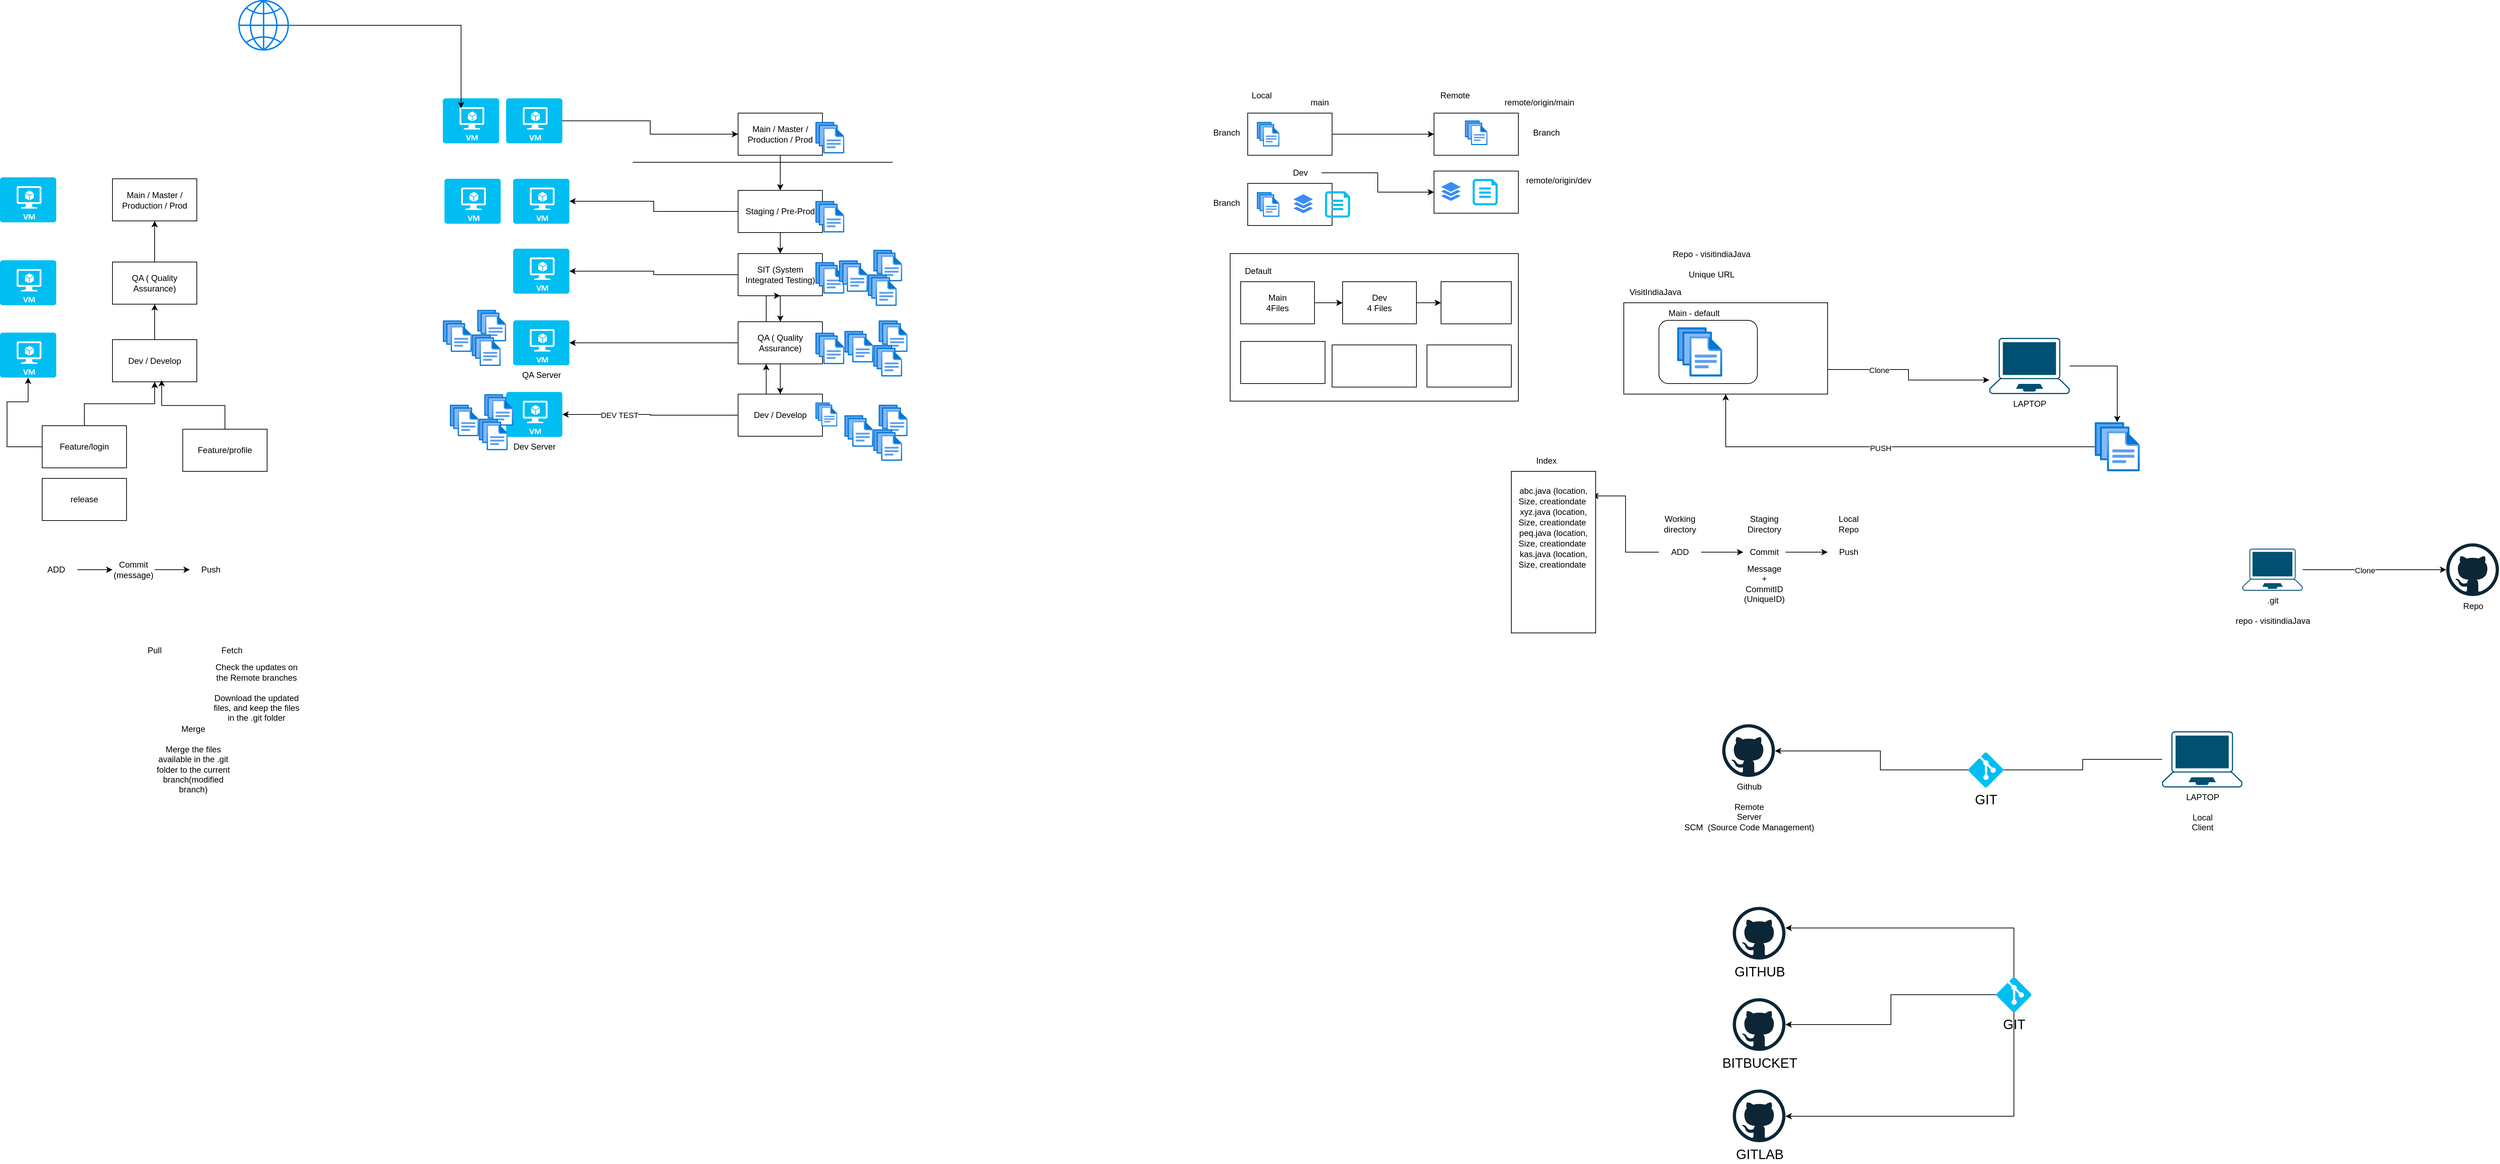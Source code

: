 <mxfile version="20.7.4" type="device"><diagram id="63_ruk5IsC3tP-6znVQ-" name="Page-1"><mxGraphModel dx="2988" dy="1329" grid="1" gridSize="10" guides="1" tooltips="1" connect="1" arrows="1" fold="1" page="1" pageScale="1" pageWidth="850" pageHeight="1100" math="0" shadow="0"><root><mxCell id="0"/><mxCell id="1" parent="0"/><mxCell id="KPQOpejTnUmdmJy2k8jM-1" value="" style="rounded=0;whiteSpace=wrap;html=1;" parent="1" vertex="1"><mxGeometry width="290" height="130" as="geometry"/></mxCell><mxCell id="mz9hTE7Jqdf_QS3t4jfO-43" value="" style="rounded=1;whiteSpace=wrap;html=1;" parent="1" vertex="1"><mxGeometry x="50" y="25" width="140" height="90" as="geometry"/></mxCell><mxCell id="mz9hTE7Jqdf_QS3t4jfO-16" style="edgeStyle=orthogonalEdgeStyle;rounded=0;orthogonalLoop=1;jettySize=auto;html=1;" parent="1" source="KPQOpejTnUmdmJy2k8jM-1" target="mz9hTE7Jqdf_QS3t4jfO-3" edge="1"><mxGeometry relative="1" as="geometry"><Array as="points"><mxPoint x="405" y="95"/><mxPoint x="405" y="110"/></Array></mxGeometry></mxCell><mxCell id="mz9hTE7Jqdf_QS3t4jfO-17" value="Clone" style="edgeLabel;html=1;align=center;verticalAlign=middle;resizable=0;points=[];" parent="mz9hTE7Jqdf_QS3t4jfO-16" vertex="1" connectable="0"><mxGeometry x="-0.409" y="-1" relative="1" as="geometry"><mxPoint as="offset"/></mxGeometry></mxCell><mxCell id="KPQOpejTnUmdmJy2k8jM-2" value="Repo - visitindiaJava&lt;br&gt;&lt;br&gt;Unique URL" style="text;html=1;strokeColor=none;fillColor=none;align=center;verticalAlign=middle;whiteSpace=wrap;rounded=0;" parent="1" vertex="1"><mxGeometry x="50" y="-80" width="150" height="50" as="geometry"/></mxCell><mxCell id="KPQOpejTnUmdmJy2k8jM-5" value="Github&lt;br&gt;&lt;br&gt;Remote&lt;br&gt;Server&lt;br&gt;SCM&amp;nbsp; (Source Code Management)" style="dashed=0;outlineConnect=0;html=1;align=center;labelPosition=center;verticalLabelPosition=bottom;verticalAlign=top;shape=mxgraph.weblogos.github" parent="1" vertex="1"><mxGeometry x="140" y="600" width="75" height="75" as="geometry"/></mxCell><mxCell id="KPQOpejTnUmdmJy2k8jM-8" style="edgeStyle=orthogonalEdgeStyle;rounded=0;orthogonalLoop=1;jettySize=auto;html=1;startArrow=none;" parent="1" source="KPQOpejTnUmdmJy2k8jM-18" target="KPQOpejTnUmdmJy2k8jM-5" edge="1"><mxGeometry relative="1" as="geometry"><Array as="points"><mxPoint x="365" y="665"/><mxPoint x="365" y="638"/></Array></mxGeometry></mxCell><mxCell id="KPQOpejTnUmdmJy2k8jM-6" value="LAPTOP&lt;br&gt;&lt;br&gt;Local&lt;br&gt;Client" style="points=[[0.13,0.02,0],[0.5,0,0],[0.87,0.02,0],[0.885,0.4,0],[0.985,0.985,0],[0.5,1,0],[0.015,0.985,0],[0.115,0.4,0]];verticalLabelPosition=bottom;sketch=0;html=1;verticalAlign=top;aspect=fixed;align=center;pointerEvents=1;shape=mxgraph.cisco19.laptop;fillColor=#005073;strokeColor=none;" parent="1" vertex="1"><mxGeometry x="765.71" y="610" width="114.29" height="80" as="geometry"/></mxCell><mxCell id="KPQOpejTnUmdmJy2k8jM-9" value="&lt;span style=&quot;font-size: 19px;&quot;&gt;GITHUB&lt;/span&gt;" style="dashed=0;outlineConnect=0;html=1;align=center;labelPosition=center;verticalLabelPosition=bottom;verticalAlign=top;shape=mxgraph.weblogos.github" parent="1" vertex="1"><mxGeometry x="155" y="860" width="75" height="75" as="geometry"/></mxCell><mxCell id="KPQOpejTnUmdmJy2k8jM-15" style="edgeStyle=orthogonalEdgeStyle;rounded=0;orthogonalLoop=1;jettySize=auto;html=1;fontSize=19;" parent="1" source="KPQOpejTnUmdmJy2k8jM-11" target="KPQOpejTnUmdmJy2k8jM-9" edge="1"><mxGeometry relative="1" as="geometry"><Array as="points"><mxPoint x="555" y="890"/></Array></mxGeometry></mxCell><mxCell id="KPQOpejTnUmdmJy2k8jM-16" style="edgeStyle=orthogonalEdgeStyle;rounded=0;orthogonalLoop=1;jettySize=auto;html=1;fontSize=19;" parent="1" source="KPQOpejTnUmdmJy2k8jM-11" target="KPQOpejTnUmdmJy2k8jM-13" edge="1"><mxGeometry relative="1" as="geometry"/></mxCell><mxCell id="KPQOpejTnUmdmJy2k8jM-17" style="edgeStyle=orthogonalEdgeStyle;rounded=0;orthogonalLoop=1;jettySize=auto;html=1;fontSize=19;" parent="1" source="KPQOpejTnUmdmJy2k8jM-11" target="KPQOpejTnUmdmJy2k8jM-14" edge="1"><mxGeometry relative="1" as="geometry"><Array as="points"><mxPoint x="555" y="1158"/></Array></mxGeometry></mxCell><mxCell id="KPQOpejTnUmdmJy2k8jM-11" value="GIT" style="verticalLabelPosition=bottom;html=1;verticalAlign=top;align=center;strokeColor=none;fillColor=#00BEF2;shape=mxgraph.azure.git_repository;fontSize=19;" parent="1" vertex="1"><mxGeometry x="530" y="960" width="50" height="50" as="geometry"/></mxCell><mxCell id="KPQOpejTnUmdmJy2k8jM-13" value="&lt;span style=&quot;font-size: 19px;&quot;&gt;BITBUCKET&lt;/span&gt;" style="dashed=0;outlineConnect=0;html=1;align=center;labelPosition=center;verticalLabelPosition=bottom;verticalAlign=top;shape=mxgraph.weblogos.github" parent="1" vertex="1"><mxGeometry x="155" y="990" width="75" height="75" as="geometry"/></mxCell><mxCell id="KPQOpejTnUmdmJy2k8jM-14" value="&lt;span style=&quot;font-size: 19px;&quot;&gt;GITLAB&lt;/span&gt;" style="dashed=0;outlineConnect=0;html=1;align=center;labelPosition=center;verticalLabelPosition=bottom;verticalAlign=top;shape=mxgraph.weblogos.github" parent="1" vertex="1"><mxGeometry x="155" y="1120" width="75" height="75" as="geometry"/></mxCell><mxCell id="KPQOpejTnUmdmJy2k8jM-18" value="GIT" style="verticalLabelPosition=bottom;html=1;verticalAlign=top;align=center;strokeColor=none;fillColor=#00BEF2;shape=mxgraph.azure.git_repository;fontSize=19;" parent="1" vertex="1"><mxGeometry x="490" y="640" width="50" height="50" as="geometry"/></mxCell><mxCell id="KPQOpejTnUmdmJy2k8jM-19" value="" style="edgeStyle=orthogonalEdgeStyle;rounded=0;orthogonalLoop=1;jettySize=auto;html=1;entryX=1;entryY=0.5;entryDx=0;entryDy=0;endArrow=none;" parent="1" source="KPQOpejTnUmdmJy2k8jM-6" target="KPQOpejTnUmdmJy2k8jM-18" edge="1"><mxGeometry relative="1" as="geometry"><mxPoint x="765.71" y="650" as="sourcePoint"/><mxPoint x="240" y="730" as="targetPoint"/></mxGeometry></mxCell><mxCell id="mz9hTE7Jqdf_QS3t4jfO-18" style="edgeStyle=orthogonalEdgeStyle;rounded=0;orthogonalLoop=1;jettySize=auto;html=1;" parent="1" source="mz9hTE7Jqdf_QS3t4jfO-3" target="mz9hTE7Jqdf_QS3t4jfO-7" edge="1"><mxGeometry relative="1" as="geometry"/></mxCell><mxCell id="mz9hTE7Jqdf_QS3t4jfO-3" value="LAPTOP" style="points=[[0.13,0.02,0],[0.5,0,0],[0.87,0.02,0],[0.885,0.4,0],[0.985,0.985,0],[0.5,1,0],[0.015,0.985,0],[0.115,0.4,0]];verticalLabelPosition=bottom;sketch=0;html=1;verticalAlign=top;aspect=fixed;align=center;pointerEvents=1;shape=mxgraph.cisco19.laptop;fillColor=#005073;strokeColor=none;" parent="1" vertex="1"><mxGeometry x="520" y="50" width="114.29" height="80" as="geometry"/></mxCell><mxCell id="mz9hTE7Jqdf_QS3t4jfO-10" style="edgeStyle=orthogonalEdgeStyle;rounded=0;orthogonalLoop=1;jettySize=auto;html=1;" parent="1" source="mz9hTE7Jqdf_QS3t4jfO-7" target="KPQOpejTnUmdmJy2k8jM-1" edge="1"><mxGeometry relative="1" as="geometry"/></mxCell><mxCell id="mz9hTE7Jqdf_QS3t4jfO-11" value="PUSH" style="edgeLabel;html=1;align=center;verticalAlign=middle;resizable=0;points=[];" parent="mz9hTE7Jqdf_QS3t4jfO-10" vertex="1" connectable="0"><mxGeometry x="0.017" y="2" relative="1" as="geometry"><mxPoint as="offset"/></mxGeometry></mxCell><mxCell id="mz9hTE7Jqdf_QS3t4jfO-7" value="" style="aspect=fixed;html=1;points=[];align=center;image;fontSize=12;image=img/lib/azure2/general/Files.svg;" parent="1" vertex="1"><mxGeometry x="670" y="170" width="64" height="70" as="geometry"/></mxCell><mxCell id="mz9hTE7Jqdf_QS3t4jfO-23" style="edgeStyle=orthogonalEdgeStyle;rounded=0;orthogonalLoop=1;jettySize=auto;html=1;" parent="1" source="mz9hTE7Jqdf_QS3t4jfO-19" target="mz9hTE7Jqdf_QS3t4jfO-20" edge="1"><mxGeometry relative="1" as="geometry"/></mxCell><mxCell id="mz9hTE7Jqdf_QS3t4jfO-31" style="edgeStyle=orthogonalEdgeStyle;rounded=0;orthogonalLoop=1;jettySize=auto;html=1;entryX=1;entryY=0.5;entryDx=0;entryDy=0;" parent="1" source="mz9hTE7Jqdf_QS3t4jfO-19" target="mz9hTE7Jqdf_QS3t4jfO-30" edge="1"><mxGeometry relative="1" as="geometry"/></mxCell><mxCell id="mz9hTE7Jqdf_QS3t4jfO-19" value="ADD" style="text;html=1;strokeColor=none;fillColor=none;align=center;verticalAlign=middle;whiteSpace=wrap;rounded=0;" parent="1" vertex="1"><mxGeometry x="50" y="340" width="60" height="30" as="geometry"/></mxCell><mxCell id="mz9hTE7Jqdf_QS3t4jfO-24" style="edgeStyle=orthogonalEdgeStyle;rounded=0;orthogonalLoop=1;jettySize=auto;html=1;" parent="1" source="mz9hTE7Jqdf_QS3t4jfO-20" target="mz9hTE7Jqdf_QS3t4jfO-21" edge="1"><mxGeometry relative="1" as="geometry"/></mxCell><mxCell id="mz9hTE7Jqdf_QS3t4jfO-20" value="Commit" style="text;html=1;strokeColor=none;fillColor=none;align=center;verticalAlign=middle;whiteSpace=wrap;rounded=0;" parent="1" vertex="1"><mxGeometry x="170" y="340" width="60" height="30" as="geometry"/></mxCell><mxCell id="mz9hTE7Jqdf_QS3t4jfO-21" value="Push" style="text;html=1;strokeColor=none;fillColor=none;align=center;verticalAlign=middle;whiteSpace=wrap;rounded=0;" parent="1" vertex="1"><mxGeometry x="290" y="340" width="60" height="30" as="geometry"/></mxCell><mxCell id="mz9hTE7Jqdf_QS3t4jfO-25" value="Working directory" style="text;html=1;strokeColor=none;fillColor=none;align=center;verticalAlign=middle;whiteSpace=wrap;rounded=0;" parent="1" vertex="1"><mxGeometry x="50" y="300" width="60" height="30" as="geometry"/></mxCell><mxCell id="mz9hTE7Jqdf_QS3t4jfO-26" value="Staging Directory" style="text;html=1;strokeColor=none;fillColor=none;align=center;verticalAlign=middle;whiteSpace=wrap;rounded=0;" parent="1" vertex="1"><mxGeometry x="170" y="300" width="60" height="30" as="geometry"/></mxCell><mxCell id="mz9hTE7Jqdf_QS3t4jfO-27" value="Local Repo" style="text;html=1;strokeColor=none;fillColor=none;align=center;verticalAlign=middle;whiteSpace=wrap;rounded=0;" parent="1" vertex="1"><mxGeometry x="290" y="300" width="60" height="30" as="geometry"/></mxCell><mxCell id="mz9hTE7Jqdf_QS3t4jfO-29" value="" style="rounded=0;whiteSpace=wrap;html=1;" parent="1" vertex="1"><mxGeometry x="-160" y="240" width="120" height="230" as="geometry"/></mxCell><mxCell id="mz9hTE7Jqdf_QS3t4jfO-30" value="abc.java (location, Size, creationdate&amp;nbsp;" style="text;html=1;strokeColor=none;fillColor=none;align=center;verticalAlign=middle;whiteSpace=wrap;rounded=0;" parent="1" vertex="1"><mxGeometry x="-155" y="260" width="110" height="30" as="geometry"/></mxCell><mxCell id="mz9hTE7Jqdf_QS3t4jfO-33" value="Index" style="text;html=1;strokeColor=none;fillColor=none;align=center;verticalAlign=middle;whiteSpace=wrap;rounded=0;" parent="1" vertex="1"><mxGeometry x="-140" y="210" width="60" height="30" as="geometry"/></mxCell><mxCell id="mz9hTE7Jqdf_QS3t4jfO-34" value="Message + CommitID (UniqueID)" style="text;html=1;strokeColor=none;fillColor=none;align=center;verticalAlign=middle;whiteSpace=wrap;rounded=0;" parent="1" vertex="1"><mxGeometry x="170" y="370" width="60" height="60" as="geometry"/></mxCell><mxCell id="mz9hTE7Jqdf_QS3t4jfO-35" value="xyz.java (location, Size, creationdate&amp;nbsp;" style="text;html=1;strokeColor=none;fillColor=none;align=center;verticalAlign=middle;whiteSpace=wrap;rounded=0;" parent="1" vertex="1"><mxGeometry x="-155" y="290" width="110" height="30" as="geometry"/></mxCell><mxCell id="mz9hTE7Jqdf_QS3t4jfO-36" value="peq.java (location, Size, creationdate&amp;nbsp;" style="text;html=1;strokeColor=none;fillColor=none;align=center;verticalAlign=middle;whiteSpace=wrap;rounded=0;" parent="1" vertex="1"><mxGeometry x="-155" y="320" width="110" height="30" as="geometry"/></mxCell><mxCell id="mz9hTE7Jqdf_QS3t4jfO-37" value="kas.java (location, Size, creationdate&amp;nbsp;" style="text;html=1;strokeColor=none;fillColor=none;align=center;verticalAlign=middle;whiteSpace=wrap;rounded=0;" parent="1" vertex="1"><mxGeometry x="-155" y="350" width="110" height="30" as="geometry"/></mxCell><mxCell id="mz9hTE7Jqdf_QS3t4jfO-40" style="edgeStyle=orthogonalEdgeStyle;rounded=0;orthogonalLoop=1;jettySize=auto;html=1;" parent="1" source="mz9hTE7Jqdf_QS3t4jfO-38" target="mz9hTE7Jqdf_QS3t4jfO-39" edge="1"><mxGeometry relative="1" as="geometry"/></mxCell><mxCell id="mz9hTE7Jqdf_QS3t4jfO-41" value="Clone" style="edgeLabel;html=1;align=center;verticalAlign=middle;resizable=0;points=[];" parent="mz9hTE7Jqdf_QS3t4jfO-40" vertex="1" connectable="0"><mxGeometry x="-0.135" y="-1" relative="1" as="geometry"><mxPoint as="offset"/></mxGeometry></mxCell><mxCell id="mz9hTE7Jqdf_QS3t4jfO-38" value=".git&lt;br&gt;&lt;br&gt;repo - visitindiaJava" style="points=[[0.13,0.02,0],[0.5,0,0],[0.87,0.02,0],[0.885,0.4,0],[0.985,0.985,0],[0.5,1,0],[0.015,0.985,0],[0.115,0.4,0]];verticalLabelPosition=bottom;sketch=0;html=1;verticalAlign=top;aspect=fixed;align=center;pointerEvents=1;shape=mxgraph.cisco19.laptop;fillColor=#005073;strokeColor=none;" parent="1" vertex="1"><mxGeometry x="880" y="350" width="85.71" height="60" as="geometry"/></mxCell><mxCell id="mz9hTE7Jqdf_QS3t4jfO-39" value="Repo" style="dashed=0;outlineConnect=0;html=1;align=center;labelPosition=center;verticalLabelPosition=bottom;verticalAlign=top;shape=mxgraph.weblogos.github" parent="1" vertex="1"><mxGeometry x="1170" y="342.5" width="75" height="75" as="geometry"/></mxCell><mxCell id="mz9hTE7Jqdf_QS3t4jfO-42" value="" style="aspect=fixed;html=1;points=[];align=center;image;fontSize=12;image=img/lib/azure2/general/Files.svg;" parent="1" vertex="1"><mxGeometry x="76" y="35" width="64" height="70" as="geometry"/></mxCell><mxCell id="mz9hTE7Jqdf_QS3t4jfO-44" value="Main - default" style="text;html=1;strokeColor=none;fillColor=none;align=center;verticalAlign=middle;whiteSpace=wrap;rounded=0;" parent="1" vertex="1"><mxGeometry x="50" width="100" height="30" as="geometry"/></mxCell><mxCell id="mz9hTE7Jqdf_QS3t4jfO-45" value="VisitIndiaJava" style="text;html=1;strokeColor=none;fillColor=none;align=center;verticalAlign=middle;whiteSpace=wrap;rounded=0;" parent="1" vertex="1"><mxGeometry y="-30" width="90" height="30" as="geometry"/></mxCell><mxCell id="mz9hTE7Jqdf_QS3t4jfO-46" value="" style="rounded=0;whiteSpace=wrap;html=1;" parent="1" vertex="1"><mxGeometry x="-560" y="-70" width="410" height="210" as="geometry"/></mxCell><mxCell id="mz9hTE7Jqdf_QS3t4jfO-58" style="edgeStyle=orthogonalEdgeStyle;rounded=0;orthogonalLoop=1;jettySize=auto;html=1;entryX=0;entryY=0.5;entryDx=0;entryDy=0;" parent="1" source="mz9hTE7Jqdf_QS3t4jfO-51" target="mz9hTE7Jqdf_QS3t4jfO-52" edge="1"><mxGeometry relative="1" as="geometry"/></mxCell><mxCell id="mz9hTE7Jqdf_QS3t4jfO-51" value="Main&lt;br&gt;4Files" style="rounded=0;whiteSpace=wrap;html=1;" parent="1" vertex="1"><mxGeometry x="-545" y="-30" width="105" height="60" as="geometry"/></mxCell><mxCell id="mz9hTE7Jqdf_QS3t4jfO-59" style="edgeStyle=orthogonalEdgeStyle;rounded=0;orthogonalLoop=1;jettySize=auto;html=1;entryX=0;entryY=0.5;entryDx=0;entryDy=0;" parent="1" source="mz9hTE7Jqdf_QS3t4jfO-52" target="mz9hTE7Jqdf_QS3t4jfO-53" edge="1"><mxGeometry relative="1" as="geometry"/></mxCell><mxCell id="mz9hTE7Jqdf_QS3t4jfO-52" value="Dev&lt;br&gt;4 Files" style="rounded=0;whiteSpace=wrap;html=1;" parent="1" vertex="1"><mxGeometry x="-400" y="-30" width="105" height="60" as="geometry"/></mxCell><mxCell id="mz9hTE7Jqdf_QS3t4jfO-53" value="" style="rounded=0;whiteSpace=wrap;html=1;" parent="1" vertex="1"><mxGeometry x="-260" y="-30" width="100" height="60" as="geometry"/></mxCell><mxCell id="mz9hTE7Jqdf_QS3t4jfO-54" value="" style="rounded=0;whiteSpace=wrap;html=1;" parent="1" vertex="1"><mxGeometry x="-545" y="55" width="120" height="60" as="geometry"/></mxCell><mxCell id="mz9hTE7Jqdf_QS3t4jfO-55" value="" style="rounded=0;whiteSpace=wrap;html=1;" parent="1" vertex="1"><mxGeometry x="-415" y="60" width="120" height="60" as="geometry"/></mxCell><mxCell id="mz9hTE7Jqdf_QS3t4jfO-56" value="" style="rounded=0;whiteSpace=wrap;html=1;" parent="1" vertex="1"><mxGeometry x="-280" y="60" width="120" height="60" as="geometry"/></mxCell><mxCell id="mz9hTE7Jqdf_QS3t4jfO-57" value="Default" style="text;html=1;strokeColor=none;fillColor=none;align=center;verticalAlign=middle;whiteSpace=wrap;rounded=0;" parent="1" vertex="1"><mxGeometry x="-550" y="-60" width="60" height="30" as="geometry"/></mxCell><mxCell id="mz9hTE7Jqdf_QS3t4jfO-62" style="edgeStyle=orthogonalEdgeStyle;rounded=0;orthogonalLoop=1;jettySize=auto;html=1;" parent="1" source="mz9hTE7Jqdf_QS3t4jfO-60" target="mz9hTE7Jqdf_QS3t4jfO-61" edge="1"><mxGeometry relative="1" as="geometry"/></mxCell><mxCell id="mz9hTE7Jqdf_QS3t4jfO-60" value="" style="rounded=0;whiteSpace=wrap;html=1;" parent="1" vertex="1"><mxGeometry x="-535" y="-270" width="120" height="60" as="geometry"/></mxCell><mxCell id="mz9hTE7Jqdf_QS3t4jfO-61" value="" style="rounded=0;whiteSpace=wrap;html=1;" parent="1" vertex="1"><mxGeometry x="-270" y="-270" width="120" height="60" as="geometry"/></mxCell><mxCell id="mz9hTE7Jqdf_QS3t4jfO-63" value="Local" style="text;html=1;strokeColor=none;fillColor=none;align=center;verticalAlign=middle;whiteSpace=wrap;rounded=0;" parent="1" vertex="1"><mxGeometry x="-545" y="-310" width="60" height="30" as="geometry"/></mxCell><mxCell id="mz9hTE7Jqdf_QS3t4jfO-64" value="Remote" style="text;html=1;strokeColor=none;fillColor=none;align=center;verticalAlign=middle;whiteSpace=wrap;rounded=0;" parent="1" vertex="1"><mxGeometry x="-270" y="-310" width="60" height="30" as="geometry"/></mxCell><mxCell id="mz9hTE7Jqdf_QS3t4jfO-65" value="main" style="text;html=1;strokeColor=none;fillColor=none;align=center;verticalAlign=middle;whiteSpace=wrap;rounded=0;" parent="1" vertex="1"><mxGeometry x="-460" y="-300" width="55" height="30" as="geometry"/></mxCell><mxCell id="mz9hTE7Jqdf_QS3t4jfO-66" value="remote/origin/main" style="text;html=1;strokeColor=none;fillColor=none;align=center;verticalAlign=middle;whiteSpace=wrap;rounded=0;" parent="1" vertex="1"><mxGeometry x="-180" y="-300" width="120" height="30" as="geometry"/></mxCell><mxCell id="mz9hTE7Jqdf_QS3t4jfO-67" value="" style="aspect=fixed;html=1;points=[];align=center;image;fontSize=12;image=img/lib/azure2/general/Files.svg;" parent="1" vertex="1"><mxGeometry x="76" y="35" width="64" height="70" as="geometry"/></mxCell><mxCell id="mz9hTE7Jqdf_QS3t4jfO-68" value="" style="aspect=fixed;html=1;points=[];align=center;image;fontSize=12;image=img/lib/azure2/general/Files.svg;" parent="1" vertex="1"><mxGeometry x="-522" y="-257.5" width="32" height="35" as="geometry"/></mxCell><mxCell id="mz9hTE7Jqdf_QS3t4jfO-69" value="Branch" style="text;html=1;strokeColor=none;fillColor=none;align=center;verticalAlign=middle;whiteSpace=wrap;rounded=0;" parent="1" vertex="1"><mxGeometry x="-595" y="-257" width="60" height="30" as="geometry"/></mxCell><mxCell id="mz9hTE7Jqdf_QS3t4jfO-70" value="Branch" style="text;html=1;strokeColor=none;fillColor=none;align=center;verticalAlign=middle;whiteSpace=wrap;rounded=0;" parent="1" vertex="1"><mxGeometry x="-140" y="-257" width="60" height="30" as="geometry"/></mxCell><mxCell id="mz9hTE7Jqdf_QS3t4jfO-71" value="" style="aspect=fixed;html=1;points=[];align=center;image;fontSize=12;image=img/lib/azure2/general/Files.svg;" parent="1" vertex="1"><mxGeometry x="-226" y="-259.5" width="32" height="35" as="geometry"/></mxCell><mxCell id="mz9hTE7Jqdf_QS3t4jfO-72" value="" style="rounded=0;whiteSpace=wrap;html=1;" parent="1" vertex="1"><mxGeometry x="-535" y="-170" width="120" height="60" as="geometry"/></mxCell><mxCell id="mz9hTE7Jqdf_QS3t4jfO-83" style="edgeStyle=orthogonalEdgeStyle;rounded=0;orthogonalLoop=1;jettySize=auto;html=1;entryX=0;entryY=0.5;entryDx=0;entryDy=0;" parent="1" source="mz9hTE7Jqdf_QS3t4jfO-74" target="mz9hTE7Jqdf_QS3t4jfO-77" edge="1"><mxGeometry relative="1" as="geometry"/></mxCell><mxCell id="mz9hTE7Jqdf_QS3t4jfO-74" value="Dev" style="text;html=1;strokeColor=none;fillColor=none;align=center;verticalAlign=middle;whiteSpace=wrap;rounded=0;" parent="1" vertex="1"><mxGeometry x="-490" y="-200" width="60" height="30" as="geometry"/></mxCell><mxCell id="mz9hTE7Jqdf_QS3t4jfO-75" value="" style="aspect=fixed;html=1;points=[];align=center;image;fontSize=12;image=img/lib/azure2/general/Files.svg;" parent="1" vertex="1"><mxGeometry x="-522" y="-157.5" width="32" height="35" as="geometry"/></mxCell><mxCell id="mz9hTE7Jqdf_QS3t4jfO-76" value="Branch" style="text;html=1;strokeColor=none;fillColor=none;align=center;verticalAlign=middle;whiteSpace=wrap;rounded=0;" parent="1" vertex="1"><mxGeometry x="-595" y="-157.5" width="60" height="30" as="geometry"/></mxCell><mxCell id="mz9hTE7Jqdf_QS3t4jfO-77" value="" style="rounded=0;whiteSpace=wrap;html=1;" parent="1" vertex="1"><mxGeometry x="-270" y="-187.5" width="120" height="60" as="geometry"/></mxCell><mxCell id="mz9hTE7Jqdf_QS3t4jfO-78" value="remote/origin/dev" style="text;html=1;strokeColor=none;fillColor=none;align=center;verticalAlign=middle;whiteSpace=wrap;rounded=0;" parent="1" vertex="1"><mxGeometry x="-155" y="-188.75" width="125" height="30" as="geometry"/></mxCell><mxCell id="mz9hTE7Jqdf_QS3t4jfO-80" value="" style="sketch=0;html=1;aspect=fixed;strokeColor=none;shadow=0;align=center;verticalAlign=top;fillColor=#3B8DF1;shape=mxgraph.gcp2.files" parent="1" vertex="1"><mxGeometry x="-470" y="-154.5" width="27.84" height="27" as="geometry"/></mxCell><mxCell id="mz9hTE7Jqdf_QS3t4jfO-82" value="" style="verticalLabelPosition=bottom;html=1;verticalAlign=top;align=center;strokeColor=none;fillColor=#00BEF2;shape=mxgraph.azure.cloud_services_configuration_file;pointerEvents=1;" parent="1" vertex="1"><mxGeometry x="-425" y="-158.75" width="35.63" height="37.5" as="geometry"/></mxCell><mxCell id="mz9hTE7Jqdf_QS3t4jfO-84" value="" style="verticalLabelPosition=bottom;html=1;verticalAlign=top;align=center;strokeColor=none;fillColor=#00BEF2;shape=mxgraph.azure.cloud_services_configuration_file;pointerEvents=1;" parent="1" vertex="1"><mxGeometry x="-215" y="-176.25" width="35.63" height="37.5" as="geometry"/></mxCell><mxCell id="mz9hTE7Jqdf_QS3t4jfO-85" value="" style="sketch=0;html=1;aspect=fixed;strokeColor=none;shadow=0;align=center;verticalAlign=top;fillColor=#3B8DF1;shape=mxgraph.gcp2.files" parent="1" vertex="1"><mxGeometry x="-260" y="-172" width="27.84" height="27" as="geometry"/></mxCell><mxCell id="mz9hTE7Jqdf_QS3t4jfO-91" style="edgeStyle=orthogonalEdgeStyle;rounded=0;orthogonalLoop=1;jettySize=auto;html=1;entryX=0.5;entryY=0;entryDx=0;entryDy=0;" parent="1" source="mz9hTE7Jqdf_QS3t4jfO-89" target="mz9hTE7Jqdf_QS3t4jfO-90" edge="1"><mxGeometry relative="1" as="geometry"/></mxCell><mxCell id="mz9hTE7Jqdf_QS3t4jfO-89" value="Main / Master / Production / Prod" style="rounded=0;whiteSpace=wrap;html=1;" parent="1" vertex="1"><mxGeometry x="-1260" y="-270" width="120" height="60" as="geometry"/></mxCell><mxCell id="mz9hTE7Jqdf_QS3t4jfO-95" style="edgeStyle=orthogonalEdgeStyle;rounded=0;orthogonalLoop=1;jettySize=auto;html=1;entryX=0.5;entryY=0;entryDx=0;entryDy=0;" parent="1" source="mz9hTE7Jqdf_QS3t4jfO-90" target="mz9hTE7Jqdf_QS3t4jfO-92" edge="1"><mxGeometry relative="1" as="geometry"/></mxCell><mxCell id="mz9hTE7Jqdf_QS3t4jfO-113" style="edgeStyle=orthogonalEdgeStyle;rounded=0;orthogonalLoop=1;jettySize=auto;html=1;entryX=1;entryY=0.5;entryDx=0;entryDy=0;entryPerimeter=0;" parent="1" source="mz9hTE7Jqdf_QS3t4jfO-90" target="mz9hTE7Jqdf_QS3t4jfO-107" edge="1"><mxGeometry relative="1" as="geometry"/></mxCell><mxCell id="mz9hTE7Jqdf_QS3t4jfO-90" value="Staging / Pre-Prod" style="rounded=0;whiteSpace=wrap;html=1;" parent="1" vertex="1"><mxGeometry x="-1260" y="-160" width="120" height="60" as="geometry"/></mxCell><mxCell id="mz9hTE7Jqdf_QS3t4jfO-96" style="edgeStyle=orthogonalEdgeStyle;rounded=0;orthogonalLoop=1;jettySize=auto;html=1;entryX=0.5;entryY=0;entryDx=0;entryDy=0;" parent="1" source="mz9hTE7Jqdf_QS3t4jfO-92" target="mz9hTE7Jqdf_QS3t4jfO-93" edge="1"><mxGeometry relative="1" as="geometry"/></mxCell><mxCell id="mz9hTE7Jqdf_QS3t4jfO-112" style="edgeStyle=orthogonalEdgeStyle;rounded=0;orthogonalLoop=1;jettySize=auto;html=1;entryX=1;entryY=0.5;entryDx=0;entryDy=0;entryPerimeter=0;" parent="1" source="mz9hTE7Jqdf_QS3t4jfO-92" target="mz9hTE7Jqdf_QS3t4jfO-102" edge="1"><mxGeometry relative="1" as="geometry"/></mxCell><mxCell id="mz9hTE7Jqdf_QS3t4jfO-92" value="SIT (System Integrated Testing)" style="rounded=0;whiteSpace=wrap;html=1;" parent="1" vertex="1"><mxGeometry x="-1260" y="-70" width="120" height="60" as="geometry"/></mxCell><mxCell id="mz9hTE7Jqdf_QS3t4jfO-97" style="edgeStyle=orthogonalEdgeStyle;rounded=0;orthogonalLoop=1;jettySize=auto;html=1;entryX=0.5;entryY=0;entryDx=0;entryDy=0;" parent="1" source="mz9hTE7Jqdf_QS3t4jfO-93" target="mz9hTE7Jqdf_QS3t4jfO-94" edge="1"><mxGeometry relative="1" as="geometry"/></mxCell><mxCell id="mz9hTE7Jqdf_QS3t4jfO-111" style="edgeStyle=orthogonalEdgeStyle;rounded=0;orthogonalLoop=1;jettySize=auto;html=1;" parent="1" source="mz9hTE7Jqdf_QS3t4jfO-93" target="mz9hTE7Jqdf_QS3t4jfO-100" edge="1"><mxGeometry relative="1" as="geometry"/></mxCell><mxCell id="mz9hTE7Jqdf_QS3t4jfO-135" style="edgeStyle=orthogonalEdgeStyle;rounded=0;orthogonalLoop=1;jettySize=auto;html=1;entryX=0.5;entryY=1;entryDx=0;entryDy=0;" parent="1" source="mz9hTE7Jqdf_QS3t4jfO-93" target="mz9hTE7Jqdf_QS3t4jfO-92" edge="1"><mxGeometry relative="1" as="geometry"><Array as="points"><mxPoint x="-1220" y="-10"/></Array></mxGeometry></mxCell><mxCell id="mz9hTE7Jqdf_QS3t4jfO-93" value="QA ( Quality Assurance)" style="rounded=0;whiteSpace=wrap;html=1;" parent="1" vertex="1"><mxGeometry x="-1260" y="27" width="120" height="60" as="geometry"/></mxCell><mxCell id="mz9hTE7Jqdf_QS3t4jfO-110" style="edgeStyle=orthogonalEdgeStyle;rounded=0;orthogonalLoop=1;jettySize=auto;html=1;" parent="1" source="mz9hTE7Jqdf_QS3t4jfO-94" target="mz9hTE7Jqdf_QS3t4jfO-98" edge="1"><mxGeometry relative="1" as="geometry"/></mxCell><mxCell id="mz9hTE7Jqdf_QS3t4jfO-125" value="DEV TEST" style="edgeLabel;html=1;align=center;verticalAlign=middle;resizable=0;points=[];" parent="mz9hTE7Jqdf_QS3t4jfO-110" vertex="1" connectable="0"><mxGeometry x="0.354" y="1" relative="1" as="geometry"><mxPoint as="offset"/></mxGeometry></mxCell><mxCell id="mz9hTE7Jqdf_QS3t4jfO-126" style="edgeStyle=orthogonalEdgeStyle;rounded=0;orthogonalLoop=1;jettySize=auto;html=1;" parent="1" source="mz9hTE7Jqdf_QS3t4jfO-94" target="mz9hTE7Jqdf_QS3t4jfO-93" edge="1"><mxGeometry relative="1" as="geometry"><Array as="points"><mxPoint x="-1220" y="110"/><mxPoint x="-1220" y="110"/></Array></mxGeometry></mxCell><mxCell id="mz9hTE7Jqdf_QS3t4jfO-94" value="Dev / Develop" style="rounded=0;whiteSpace=wrap;html=1;" parent="1" vertex="1"><mxGeometry x="-1260" y="130" width="120" height="60" as="geometry"/></mxCell><mxCell id="mz9hTE7Jqdf_QS3t4jfO-98" value="Dev Server" style="verticalLabelPosition=bottom;html=1;verticalAlign=top;align=center;strokeColor=none;fillColor=#00BEF2;shape=mxgraph.azure.virtual_machine;" parent="1" vertex="1"><mxGeometry x="-1590" y="127" width="80" height="64" as="geometry"/></mxCell><mxCell id="mz9hTE7Jqdf_QS3t4jfO-100" value="QA Server" style="verticalLabelPosition=bottom;html=1;verticalAlign=top;align=center;strokeColor=none;fillColor=#00BEF2;shape=mxgraph.azure.virtual_machine;" parent="1" vertex="1"><mxGeometry x="-1580" y="25" width="80" height="64" as="geometry"/></mxCell><mxCell id="mz9hTE7Jqdf_QS3t4jfO-102" value="" style="verticalLabelPosition=bottom;html=1;verticalAlign=top;align=center;strokeColor=none;fillColor=#00BEF2;shape=mxgraph.azure.virtual_machine;" parent="1" vertex="1"><mxGeometry x="-1580" y="-77" width="80" height="64" as="geometry"/></mxCell><mxCell id="mz9hTE7Jqdf_QS3t4jfO-108" style="edgeStyle=orthogonalEdgeStyle;rounded=0;orthogonalLoop=1;jettySize=auto;html=1;entryX=0;entryY=0.5;entryDx=0;entryDy=0;" parent="1" source="mz9hTE7Jqdf_QS3t4jfO-105" target="mz9hTE7Jqdf_QS3t4jfO-89" edge="1"><mxGeometry relative="1" as="geometry"/></mxCell><mxCell id="mz9hTE7Jqdf_QS3t4jfO-105" value="" style="verticalLabelPosition=bottom;html=1;verticalAlign=top;align=center;strokeColor=none;fillColor=#00BEF2;shape=mxgraph.azure.virtual_machine;" parent="1" vertex="1"><mxGeometry x="-1590" y="-291" width="80" height="64" as="geometry"/></mxCell><mxCell id="mz9hTE7Jqdf_QS3t4jfO-107" value="" style="verticalLabelPosition=bottom;html=1;verticalAlign=top;align=center;strokeColor=none;fillColor=#00BEF2;shape=mxgraph.azure.virtual_machine;" parent="1" vertex="1"><mxGeometry x="-1580" y="-176.5" width="80" height="64" as="geometry"/></mxCell><mxCell id="mz9hTE7Jqdf_QS3t4jfO-114" value="" style="aspect=fixed;html=1;points=[];align=center;image;fontSize=12;image=img/lib/azure2/general/Files.svg;" parent="1" vertex="1"><mxGeometry x="-1150" y="-257.5" width="41.14" height="45" as="geometry"/></mxCell><mxCell id="mz9hTE7Jqdf_QS3t4jfO-115" value="" style="aspect=fixed;html=1;points=[];align=center;image;fontSize=12;image=img/lib/azure2/general/Files.svg;" parent="1" vertex="1"><mxGeometry x="-1150" y="-145" width="41.14" height="45" as="geometry"/></mxCell><mxCell id="mz9hTE7Jqdf_QS3t4jfO-116" value="" style="aspect=fixed;html=1;points=[];align=center;image;fontSize=12;image=img/lib/azure2/general/Files.svg;" parent="1" vertex="1"><mxGeometry x="-1150" y="-58" width="41.14" height="45" as="geometry"/></mxCell><mxCell id="mz9hTE7Jqdf_QS3t4jfO-117" value="" style="aspect=fixed;html=1;points=[];align=center;image;fontSize=12;image=img/lib/azure2/general/Files.svg;" parent="1" vertex="1"><mxGeometry x="-1150" y="42.5" width="41.14" height="45" as="geometry"/></mxCell><mxCell id="mz9hTE7Jqdf_QS3t4jfO-118" value="" style="aspect=fixed;html=1;points=[];align=center;image;fontSize=12;image=img/lib/azure2/general/Files.svg;" parent="1" vertex="1"><mxGeometry x="-1150" y="141.97" width="31.14" height="34.06" as="geometry"/></mxCell><mxCell id="mz9hTE7Jqdf_QS3t4jfO-119" value="" style="aspect=fixed;html=1;points=[];align=center;image;fontSize=12;image=img/lib/azure2/general/Files.svg;" parent="1" vertex="1"><mxGeometry x="-1108.86" y="160" width="41.14" height="45" as="geometry"/></mxCell><mxCell id="mz9hTE7Jqdf_QS3t4jfO-120" value="" style="aspect=fixed;html=1;points=[];align=center;image;fontSize=12;image=img/lib/azure2/general/Files.svg;" parent="1" vertex="1"><mxGeometry x="-1060" y="145" width="41.14" height="45" as="geometry"/></mxCell><mxCell id="mz9hTE7Jqdf_QS3t4jfO-121" value="" style="aspect=fixed;html=1;points=[];align=center;image;fontSize=12;image=img/lib/azure2/general/Files.svg;" parent="1" vertex="1"><mxGeometry x="-1067.72" y="180" width="41.14" height="45" as="geometry"/></mxCell><mxCell id="mz9hTE7Jqdf_QS3t4jfO-122" value="" style="aspect=fixed;html=1;points=[];align=center;image;fontSize=12;image=img/lib/azure2/general/Files.svg;" parent="1" vertex="1"><mxGeometry x="-1621.14" y="130" width="41.14" height="45" as="geometry"/></mxCell><mxCell id="mz9hTE7Jqdf_QS3t4jfO-123" value="" style="aspect=fixed;html=1;points=[];align=center;image;fontSize=12;image=img/lib/azure2/general/Files.svg;" parent="1" vertex="1"><mxGeometry x="-1670" y="145" width="41.14" height="45" as="geometry"/></mxCell><mxCell id="mz9hTE7Jqdf_QS3t4jfO-124" value="" style="aspect=fixed;html=1;points=[];align=center;image;fontSize=12;image=img/lib/azure2/general/Files.svg;" parent="1" vertex="1"><mxGeometry x="-1628.86" y="165" width="41.14" height="45" as="geometry"/></mxCell><mxCell id="mz9hTE7Jqdf_QS3t4jfO-127" value="" style="aspect=fixed;html=1;points=[];align=center;image;fontSize=12;image=img/lib/azure2/general/Files.svg;" parent="1" vertex="1"><mxGeometry x="-1060" y="25" width="41.14" height="45" as="geometry"/></mxCell><mxCell id="mz9hTE7Jqdf_QS3t4jfO-128" value="" style="aspect=fixed;html=1;points=[];align=center;image;fontSize=12;image=img/lib/azure2/general/Files.svg;" parent="1" vertex="1"><mxGeometry x="-1067.72" y="60" width="41.14" height="45" as="geometry"/></mxCell><mxCell id="mz9hTE7Jqdf_QS3t4jfO-129" value="" style="aspect=fixed;html=1;points=[];align=center;image;fontSize=12;image=img/lib/azure2/general/Files.svg;" parent="1" vertex="1"><mxGeometry x="-1108.86" y="40" width="41.14" height="45" as="geometry"/></mxCell><mxCell id="mz9hTE7Jqdf_QS3t4jfO-130" value="" style="aspect=fixed;html=1;points=[];align=center;image;fontSize=12;image=img/lib/azure2/general/Files.svg;" parent="1" vertex="1"><mxGeometry x="-1680" y="25" width="41.14" height="45" as="geometry"/></mxCell><mxCell id="mz9hTE7Jqdf_QS3t4jfO-131" value="" style="aspect=fixed;html=1;points=[];align=center;image;fontSize=12;image=img/lib/azure2/general/Files.svg;" parent="1" vertex="1"><mxGeometry x="-1631.14" y="10" width="41.14" height="45" as="geometry"/></mxCell><mxCell id="mz9hTE7Jqdf_QS3t4jfO-132" value="" style="aspect=fixed;html=1;points=[];align=center;image;fontSize=12;image=img/lib/azure2/general/Files.svg;" parent="1" vertex="1"><mxGeometry x="-1638.86" y="45" width="41.14" height="45" as="geometry"/></mxCell><mxCell id="mz9hTE7Jqdf_QS3t4jfO-136" value="" style="aspect=fixed;html=1;points=[];align=center;image;fontSize=12;image=img/lib/azure2/general/Files.svg;" parent="1" vertex="1"><mxGeometry x="-1116.58" y="-60.5" width="41.14" height="45" as="geometry"/></mxCell><mxCell id="mz9hTE7Jqdf_QS3t4jfO-137" value="" style="aspect=fixed;html=1;points=[];align=center;image;fontSize=12;image=img/lib/azure2/general/Files.svg;" parent="1" vertex="1"><mxGeometry x="-1067.72" y="-75.5" width="41.14" height="45" as="geometry"/></mxCell><mxCell id="mz9hTE7Jqdf_QS3t4jfO-138" value="" style="aspect=fixed;html=1;points=[];align=center;image;fontSize=12;image=img/lib/azure2/general/Files.svg;" parent="1" vertex="1"><mxGeometry x="-1075.44" y="-40.5" width="41.14" height="45" as="geometry"/></mxCell><mxCell id="mz9hTE7Jqdf_QS3t4jfO-139" value="" style="verticalLabelPosition=bottom;html=1;verticalAlign=top;align=center;strokeColor=none;fillColor=#00BEF2;shape=mxgraph.azure.virtual_machine;" parent="1" vertex="1"><mxGeometry x="-1680" y="-291" width="80" height="64" as="geometry"/></mxCell><mxCell id="mz9hTE7Jqdf_QS3t4jfO-141" value="" style="endArrow=none;html=1;rounded=0;" parent="1" edge="1"><mxGeometry width="50" height="50" relative="1" as="geometry"><mxPoint x="-1410" y="-200" as="sourcePoint"/><mxPoint x="-1040" y="-200" as="targetPoint"/></mxGeometry></mxCell><mxCell id="mz9hTE7Jqdf_QS3t4jfO-143" style="edgeStyle=orthogonalEdgeStyle;rounded=0;orthogonalLoop=1;jettySize=auto;html=1;entryX=0.324;entryY=0.221;entryDx=0;entryDy=0;entryPerimeter=0;" parent="1" source="mz9hTE7Jqdf_QS3t4jfO-142" target="mz9hTE7Jqdf_QS3t4jfO-139" edge="1"><mxGeometry relative="1" as="geometry"/></mxCell><mxCell id="mz9hTE7Jqdf_QS3t4jfO-142" value="" style="html=1;verticalLabelPosition=bottom;align=center;labelBackgroundColor=#ffffff;verticalAlign=top;strokeWidth=2;strokeColor=#0080F0;shadow=0;dashed=0;shape=mxgraph.ios7.icons.globe;" parent="1" vertex="1"><mxGeometry x="-1970" y="-430" width="70" height="70" as="geometry"/></mxCell><mxCell id="mz9hTE7Jqdf_QS3t4jfO-158" style="edgeStyle=orthogonalEdgeStyle;rounded=0;orthogonalLoop=1;jettySize=auto;html=1;entryX=0.5;entryY=1;entryDx=0;entryDy=0;" parent="1" source="mz9hTE7Jqdf_QS3t4jfO-144" target="mz9hTE7Jqdf_QS3t4jfO-145" edge="1"><mxGeometry relative="1" as="geometry"/></mxCell><mxCell id="mz9hTE7Jqdf_QS3t4jfO-144" value="Dev / Develop" style="rounded=0;whiteSpace=wrap;html=1;" parent="1" vertex="1"><mxGeometry x="-2150" y="52.5" width="120" height="60" as="geometry"/></mxCell><mxCell id="mz9hTE7Jqdf_QS3t4jfO-159" style="edgeStyle=orthogonalEdgeStyle;rounded=0;orthogonalLoop=1;jettySize=auto;html=1;entryX=0.5;entryY=1;entryDx=0;entryDy=0;" parent="1" source="mz9hTE7Jqdf_QS3t4jfO-145" target="mz9hTE7Jqdf_QS3t4jfO-150" edge="1"><mxGeometry relative="1" as="geometry"/></mxCell><mxCell id="mz9hTE7Jqdf_QS3t4jfO-145" value="QA ( Quality Assurance)" style="rounded=0;whiteSpace=wrap;html=1;" parent="1" vertex="1"><mxGeometry x="-2150" y="-58" width="120" height="60" as="geometry"/></mxCell><mxCell id="mz9hTE7Jqdf_QS3t4jfO-147" value="" style="verticalLabelPosition=bottom;html=1;verticalAlign=top;align=center;strokeColor=none;fillColor=#00BEF2;shape=mxgraph.azure.virtual_machine;" parent="1" vertex="1"><mxGeometry x="-2310" y="-60.5" width="80" height="64" as="geometry"/></mxCell><mxCell id="mz9hTE7Jqdf_QS3t4jfO-148" value="" style="verticalLabelPosition=bottom;html=1;verticalAlign=top;align=center;strokeColor=none;fillColor=#00BEF2;shape=mxgraph.azure.virtual_machine;" parent="1" vertex="1"><mxGeometry x="-2310" y="42.5" width="80" height="64" as="geometry"/></mxCell><mxCell id="mz9hTE7Jqdf_QS3t4jfO-149" value="" style="verticalLabelPosition=bottom;html=1;verticalAlign=top;align=center;strokeColor=none;fillColor=#00BEF2;shape=mxgraph.azure.virtual_machine;" parent="1" vertex="1"><mxGeometry x="-2310" y="-178.5" width="80" height="64" as="geometry"/></mxCell><mxCell id="mz9hTE7Jqdf_QS3t4jfO-150" value="Main / Master / Production / Prod" style="rounded=0;whiteSpace=wrap;html=1;" parent="1" vertex="1"><mxGeometry x="-2150" y="-176.5" width="120" height="60" as="geometry"/></mxCell><mxCell id="mz9hTE7Jqdf_QS3t4jfO-151" value="" style="verticalLabelPosition=bottom;html=1;verticalAlign=top;align=center;strokeColor=none;fillColor=#00BEF2;shape=mxgraph.azure.virtual_machine;" parent="1" vertex="1"><mxGeometry x="-1677.72" y="-176.5" width="80" height="64" as="geometry"/></mxCell><mxCell id="mz9hTE7Jqdf_QS3t4jfO-156" style="edgeStyle=orthogonalEdgeStyle;rounded=0;orthogonalLoop=1;jettySize=auto;html=1;" parent="1" source="mz9hTE7Jqdf_QS3t4jfO-152" target="mz9hTE7Jqdf_QS3t4jfO-144" edge="1"><mxGeometry relative="1" as="geometry"/></mxCell><mxCell id="mz9hTE7Jqdf_QS3t4jfO-163" style="edgeStyle=orthogonalEdgeStyle;rounded=0;orthogonalLoop=1;jettySize=auto;html=1;entryX=0.5;entryY=1;entryDx=0;entryDy=0;entryPerimeter=0;" parent="1" source="mz9hTE7Jqdf_QS3t4jfO-152" target="mz9hTE7Jqdf_QS3t4jfO-148" edge="1"><mxGeometry relative="1" as="geometry"><Array as="points"><mxPoint x="-2300" y="205"/><mxPoint x="-2300" y="141"/><mxPoint x="-2270" y="141"/></Array></mxGeometry></mxCell><mxCell id="mz9hTE7Jqdf_QS3t4jfO-152" value="Feature/login" style="rounded=0;whiteSpace=wrap;html=1;" parent="1" vertex="1"><mxGeometry x="-2250" y="175" width="120" height="60" as="geometry"/></mxCell><mxCell id="mz9hTE7Jqdf_QS3t4jfO-157" style="edgeStyle=orthogonalEdgeStyle;rounded=0;orthogonalLoop=1;jettySize=auto;html=1;entryX=0.583;entryY=0.958;entryDx=0;entryDy=0;entryPerimeter=0;" parent="1" source="mz9hTE7Jqdf_QS3t4jfO-153" target="mz9hTE7Jqdf_QS3t4jfO-144" edge="1"><mxGeometry relative="1" as="geometry"/></mxCell><mxCell id="mz9hTE7Jqdf_QS3t4jfO-153" value="Feature/profile" style="rounded=0;whiteSpace=wrap;html=1;" parent="1" vertex="1"><mxGeometry x="-2050" y="180" width="120" height="60" as="geometry"/></mxCell><mxCell id="mz9hTE7Jqdf_QS3t4jfO-160" value="release" style="rounded=0;whiteSpace=wrap;html=1;" parent="1" vertex="1"><mxGeometry x="-2250" y="250" width="120" height="60" as="geometry"/></mxCell><mxCell id="zsmaM5iCPTFM8jEUHooK-7" style="edgeStyle=orthogonalEdgeStyle;rounded=0;orthogonalLoop=1;jettySize=auto;html=1;" edge="1" parent="1" source="zsmaM5iCPTFM8jEUHooK-3" target="zsmaM5iCPTFM8jEUHooK-5"><mxGeometry relative="1" as="geometry"/></mxCell><mxCell id="zsmaM5iCPTFM8jEUHooK-3" value="Commit&lt;br&gt;(message)" style="text;html=1;strokeColor=none;fillColor=none;align=center;verticalAlign=middle;whiteSpace=wrap;rounded=0;" vertex="1" parent="1"><mxGeometry x="-2150" y="365" width="60" height="30" as="geometry"/></mxCell><mxCell id="zsmaM5iCPTFM8jEUHooK-6" style="edgeStyle=orthogonalEdgeStyle;rounded=0;orthogonalLoop=1;jettySize=auto;html=1;entryX=0;entryY=0.5;entryDx=0;entryDy=0;" edge="1" parent="1" source="zsmaM5iCPTFM8jEUHooK-4" target="zsmaM5iCPTFM8jEUHooK-3"><mxGeometry relative="1" as="geometry"/></mxCell><mxCell id="zsmaM5iCPTFM8jEUHooK-4" value="ADD" style="text;html=1;strokeColor=none;fillColor=none;align=center;verticalAlign=middle;whiteSpace=wrap;rounded=0;" vertex="1" parent="1"><mxGeometry x="-2260" y="365" width="60" height="30" as="geometry"/></mxCell><mxCell id="zsmaM5iCPTFM8jEUHooK-5" value="Push" style="text;html=1;strokeColor=none;fillColor=none;align=center;verticalAlign=middle;whiteSpace=wrap;rounded=0;" vertex="1" parent="1"><mxGeometry x="-2040" y="365" width="60" height="30" as="geometry"/></mxCell><mxCell id="zsmaM5iCPTFM8jEUHooK-8" value="Pull" style="text;html=1;strokeColor=none;fillColor=none;align=center;verticalAlign=middle;whiteSpace=wrap;rounded=0;" vertex="1" parent="1"><mxGeometry x="-2120" y="480" width="60" height="30" as="geometry"/></mxCell><mxCell id="zsmaM5iCPTFM8jEUHooK-9" value="Fetch" style="text;html=1;strokeColor=none;fillColor=none;align=center;verticalAlign=middle;whiteSpace=wrap;rounded=0;" vertex="1" parent="1"><mxGeometry x="-2010" y="480" width="60" height="30" as="geometry"/></mxCell><mxCell id="zsmaM5iCPTFM8jEUHooK-10" value="Check the updates on the Remote branches&lt;br&gt;&lt;br&gt;Download the updated files, and keep the files in the .git folder" style="text;html=1;strokeColor=none;fillColor=none;align=center;verticalAlign=middle;whiteSpace=wrap;rounded=0;" vertex="1" parent="1"><mxGeometry x="-2010" y="510" width="130" height="90" as="geometry"/></mxCell><mxCell id="zsmaM5iCPTFM8jEUHooK-12" value="Merge&lt;br&gt;&lt;br&gt;Merge the files available in the .git folder to the current branch(modified branch)" style="text;html=1;strokeColor=none;fillColor=none;align=center;verticalAlign=middle;whiteSpace=wrap;rounded=0;" vertex="1" parent="1"><mxGeometry x="-2100" y="605" width="130" height="90" as="geometry"/></mxCell></root></mxGraphModel></diagram></mxfile>